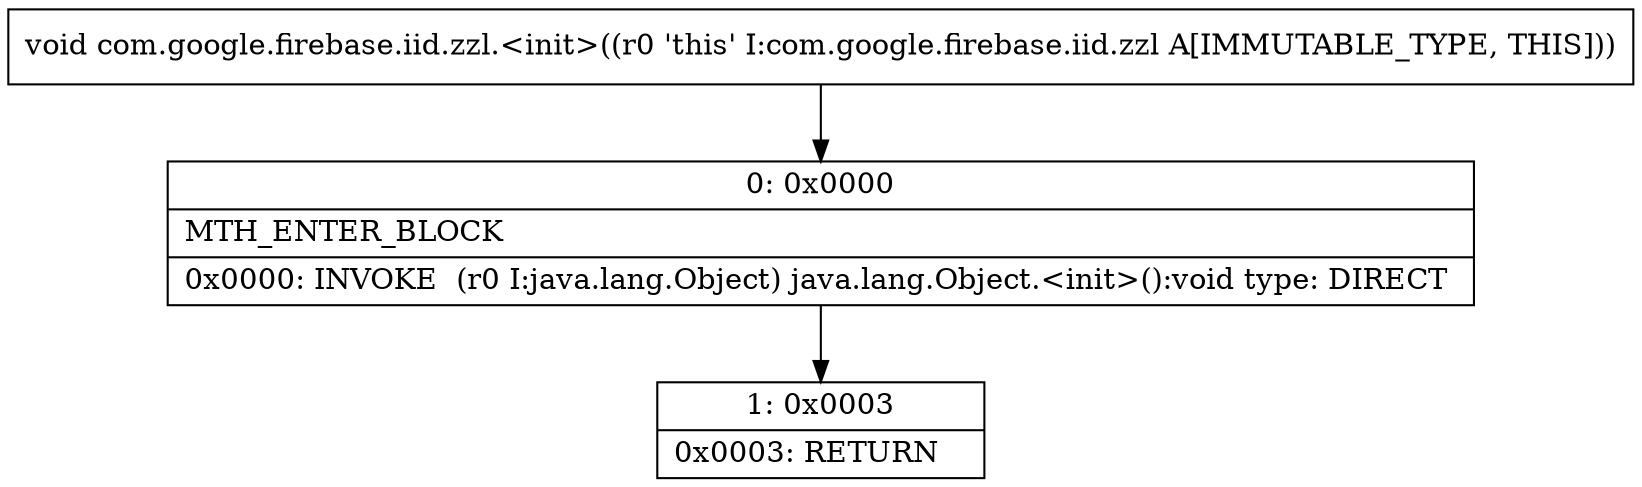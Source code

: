 digraph "CFG forcom.google.firebase.iid.zzl.\<init\>()V" {
Node_0 [shape=record,label="{0\:\ 0x0000|MTH_ENTER_BLOCK\l|0x0000: INVOKE  (r0 I:java.lang.Object) java.lang.Object.\<init\>():void type: DIRECT \l}"];
Node_1 [shape=record,label="{1\:\ 0x0003|0x0003: RETURN   \l}"];
MethodNode[shape=record,label="{void com.google.firebase.iid.zzl.\<init\>((r0 'this' I:com.google.firebase.iid.zzl A[IMMUTABLE_TYPE, THIS])) }"];
MethodNode -> Node_0;
Node_0 -> Node_1;
}

